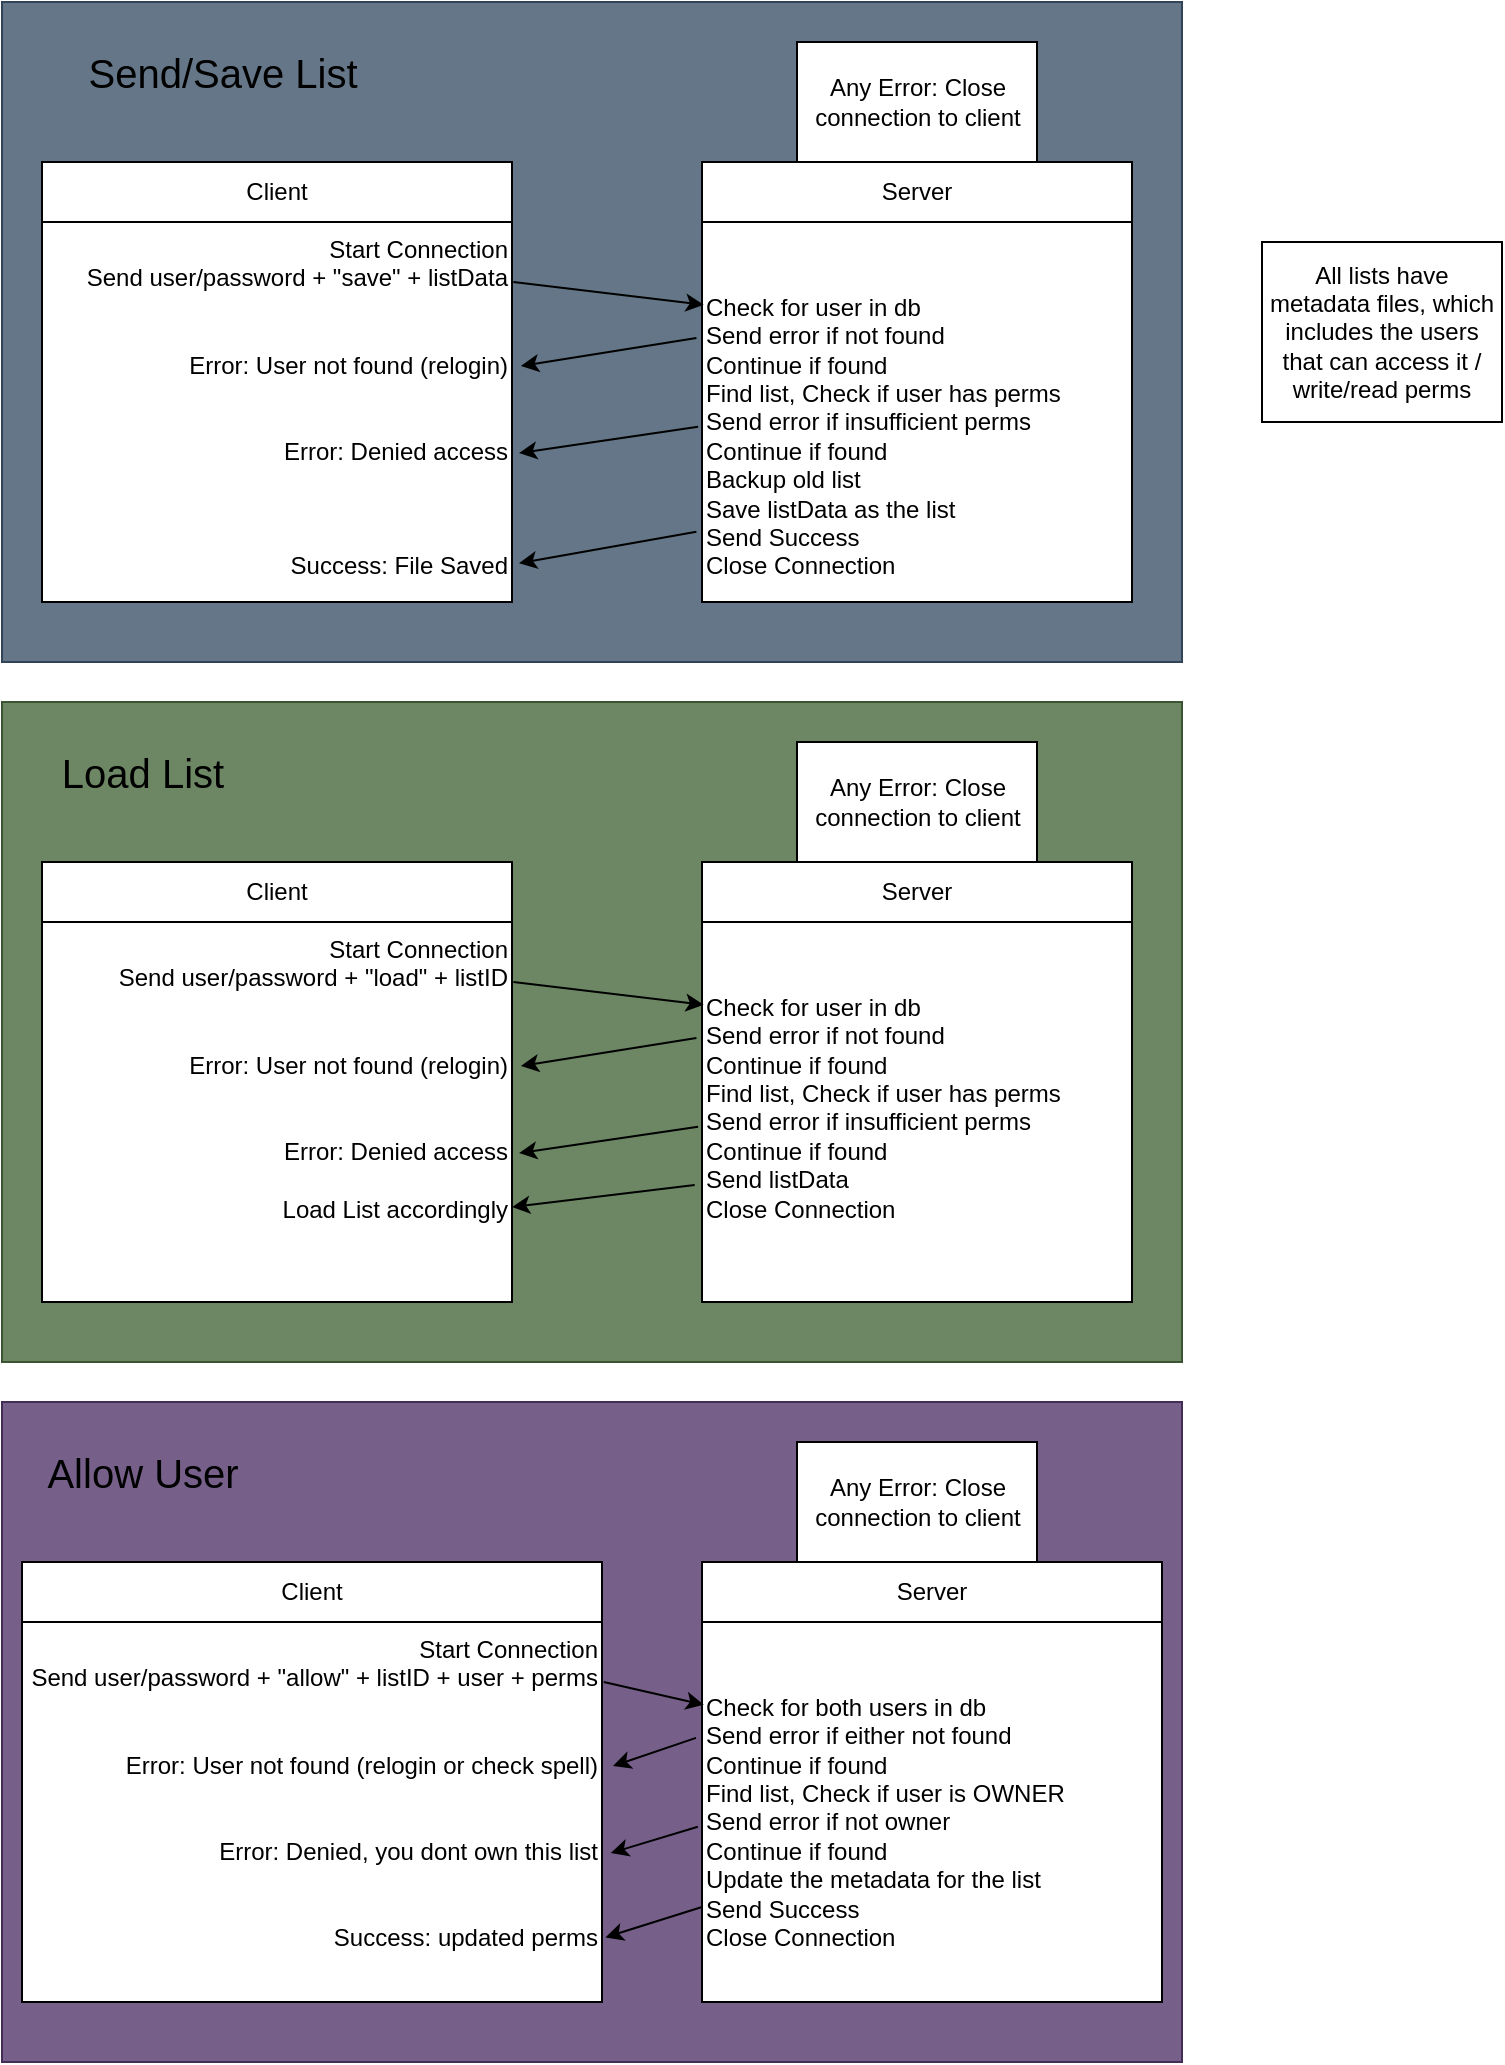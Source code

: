 <mxfile>
    <diagram id="nOQW177BidjiD76-JMUg" name="Page-1">
        <mxGraphModel dx="1637" dy="721" grid="1" gridSize="10" guides="1" tooltips="1" connect="1" arrows="1" fold="1" page="1" pageScale="1" pageWidth="850" pageHeight="1100" math="0" shadow="0">
            <root>
                <mxCell id="0"/>
                <mxCell id="1" parent="0"/>
                <mxCell id="36" value="" style="group" vertex="1" connectable="0" parent="1">
                    <mxGeometry x="90" y="80" width="590" height="330" as="geometry"/>
                </mxCell>
                <mxCell id="19" value="" style="whiteSpace=wrap;html=1;fillColor=#647687;fontColor=#ffffff;strokeColor=#314354;" vertex="1" parent="36">
                    <mxGeometry width="590" height="330" as="geometry"/>
                </mxCell>
                <mxCell id="20" value="Send/Save List" style="text;html=1;align=center;verticalAlign=middle;resizable=0;points=[];autosize=1;strokeColor=none;fillColor=none;fontSize=20;" vertex="1" parent="36">
                    <mxGeometry x="30" y="15" width="160" height="40" as="geometry"/>
                </mxCell>
                <mxCell id="10" value="" style="group" parent="1" vertex="1" connectable="0">
                    <mxGeometry x="440" y="160" width="215" height="220" as="geometry"/>
                </mxCell>
                <mxCell id="3" value="Server" style="whiteSpace=wrap;html=1;" parent="10" vertex="1">
                    <mxGeometry width="215" height="30" as="geometry"/>
                </mxCell>
                <mxCell id="7" value="&lt;br&gt;&lt;br&gt;Check for user in db&lt;br&gt;Send error if not found&lt;br&gt;Continue if found&lt;br&gt;Find list, Check if user has perms&lt;br&gt;Send error if insufficient perms&lt;br&gt;Continue if found&lt;br&gt;Backup old list&lt;br&gt;Save listData as the list&lt;br&gt;Send Success&lt;br&gt;Close Connection" style="whiteSpace=wrap;html=1;verticalAlign=top;align=left;" parent="10" vertex="1">
                    <mxGeometry y="30" width="215" height="190" as="geometry"/>
                </mxCell>
                <mxCell id="11" value="" style="group" parent="1" vertex="1" connectable="0">
                    <mxGeometry x="110" y="160" width="235" height="220" as="geometry"/>
                </mxCell>
                <mxCell id="2" value="Client" style="whiteSpace=wrap;html=1;" parent="11" vertex="1">
                    <mxGeometry width="235" height="30" as="geometry"/>
                </mxCell>
                <mxCell id="6" value="&lt;div style=&quot;&quot;&gt;&lt;span style=&quot;background-color: initial;&quot;&gt;Start Connection&lt;/span&gt;&lt;/div&gt;Send user/password + &quot;save&quot; + listData&lt;br&gt;&lt;br&gt;&lt;br&gt;Error: User not found (relogin)&lt;br&gt;&lt;br&gt;&lt;br&gt;Error: Denied access&lt;br&gt;&lt;br&gt;&lt;br&gt;&lt;br&gt;Success: File Saved" style="whiteSpace=wrap;html=1;verticalAlign=top;align=right;" parent="11" vertex="1">
                    <mxGeometry y="30" width="235" height="190" as="geometry"/>
                </mxCell>
                <mxCell id="12" style="edgeStyle=none;html=1;exitX=1.003;exitY=0.158;exitDx=0;exitDy=0;entryX=0.004;entryY=0.218;entryDx=0;entryDy=0;exitPerimeter=0;entryPerimeter=0;" parent="1" source="6" target="7" edge="1">
                    <mxGeometry relative="1" as="geometry"/>
                </mxCell>
                <mxCell id="13" style="edgeStyle=none;html=1;exitX=-0.013;exitY=0.305;exitDx=0;exitDy=0;entryX=1.019;entryY=0.379;entryDx=0;entryDy=0;entryPerimeter=0;exitPerimeter=0;" parent="1" source="7" target="6" edge="1">
                    <mxGeometry relative="1" as="geometry"/>
                </mxCell>
                <mxCell id="15" value="All lists have metadata files, which includes the users that can access it / write/read perms" style="whiteSpace=wrap;html=1;" parent="1" vertex="1">
                    <mxGeometry x="720" y="200" width="120" height="90" as="geometry"/>
                </mxCell>
                <mxCell id="16" style="edgeStyle=none;html=1;entryX=1.015;entryY=0.608;entryDx=0;entryDy=0;entryPerimeter=0;exitX=-0.009;exitY=0.539;exitDx=0;exitDy=0;exitPerimeter=0;" parent="1" source="7" target="6" edge="1">
                    <mxGeometry relative="1" as="geometry">
                        <mxPoint x="430" y="300" as="sourcePoint"/>
                    </mxGeometry>
                </mxCell>
                <mxCell id="17" style="edgeStyle=none;html=1;exitX=-0.013;exitY=0.815;exitDx=0;exitDy=0;exitPerimeter=0;entryX=1.015;entryY=0.898;entryDx=0;entryDy=0;entryPerimeter=0;" edge="1" parent="1" source="7" target="6">
                    <mxGeometry relative="1" as="geometry">
                        <mxPoint x="350" y="360" as="targetPoint"/>
                    </mxGeometry>
                </mxCell>
                <mxCell id="18" value="Any Error: Close connection to client" style="whiteSpace=wrap;html=1;" vertex="1" parent="1">
                    <mxGeometry x="487.5" y="100" width="120" height="60" as="geometry"/>
                </mxCell>
                <mxCell id="22" value="" style="group;fillColor=#6d8764;fontColor=#ffffff;strokeColor=#3A5431;" vertex="1" connectable="0" parent="1">
                    <mxGeometry x="90" y="430" width="590" height="330" as="geometry"/>
                </mxCell>
                <mxCell id="23" value="" style="whiteSpace=wrap;html=1;fillColor=#6d8764;fontColor=#ffffff;strokeColor=#3A5431;" vertex="1" parent="22">
                    <mxGeometry width="590" height="330" as="geometry"/>
                </mxCell>
                <mxCell id="24" value="Load List" style="text;html=1;align=center;verticalAlign=middle;resizable=0;points=[];autosize=1;strokeColor=none;fillColor=none;fontSize=20;" vertex="1" parent="22">
                    <mxGeometry x="20" y="15" width="100" height="40" as="geometry"/>
                </mxCell>
                <mxCell id="25" value="" style="group" vertex="1" connectable="0" parent="1">
                    <mxGeometry x="440" y="510" width="215" height="220" as="geometry"/>
                </mxCell>
                <mxCell id="26" value="Server" style="whiteSpace=wrap;html=1;" vertex="1" parent="25">
                    <mxGeometry width="215" height="30" as="geometry"/>
                </mxCell>
                <mxCell id="27" value="&lt;br&gt;&lt;br&gt;Check for user in db&lt;br&gt;Send error if not found&lt;br&gt;Continue if found&lt;br&gt;Find list, Check if user has perms&lt;br&gt;Send error if insufficient perms&lt;br&gt;Continue if found&lt;br&gt;Send listData&lt;br&gt;Close Connection" style="whiteSpace=wrap;html=1;verticalAlign=top;align=left;" vertex="1" parent="25">
                    <mxGeometry y="30" width="215" height="190" as="geometry"/>
                </mxCell>
                <mxCell id="28" value="" style="group" vertex="1" connectable="0" parent="1">
                    <mxGeometry x="110" y="510" width="235" height="220" as="geometry"/>
                </mxCell>
                <mxCell id="29" value="Client" style="whiteSpace=wrap;html=1;" vertex="1" parent="28">
                    <mxGeometry width="235" height="30" as="geometry"/>
                </mxCell>
                <mxCell id="30" value="Start Connection&lt;br&gt;Send user/password + &quot;load&quot; + listID&lt;br&gt;&lt;br&gt;&lt;br&gt;Error: User not found (relogin)&lt;br&gt;&lt;br&gt;&lt;br&gt;Error: Denied access&lt;br&gt;&lt;br&gt;Load List accordingly&lt;br&gt;&lt;div style=&quot;&quot;&gt;&lt;/div&gt;" style="whiteSpace=wrap;html=1;verticalAlign=top;align=right;" vertex="1" parent="28">
                    <mxGeometry y="30" width="235" height="190" as="geometry"/>
                </mxCell>
                <mxCell id="31" style="edgeStyle=none;html=1;exitX=1.003;exitY=0.158;exitDx=0;exitDy=0;entryX=0.004;entryY=0.218;entryDx=0;entryDy=0;exitPerimeter=0;entryPerimeter=0;" edge="1" parent="1" source="30" target="27">
                    <mxGeometry relative="1" as="geometry"/>
                </mxCell>
                <mxCell id="32" style="edgeStyle=none;html=1;exitX=-0.013;exitY=0.305;exitDx=0;exitDy=0;entryX=1.019;entryY=0.379;entryDx=0;entryDy=0;entryPerimeter=0;exitPerimeter=0;" edge="1" parent="1" source="27" target="30">
                    <mxGeometry relative="1" as="geometry"/>
                </mxCell>
                <mxCell id="33" style="edgeStyle=none;html=1;entryX=1.015;entryY=0.608;entryDx=0;entryDy=0;entryPerimeter=0;exitX=-0.009;exitY=0.539;exitDx=0;exitDy=0;exitPerimeter=0;" edge="1" parent="1" source="27" target="30">
                    <mxGeometry relative="1" as="geometry">
                        <mxPoint x="430" y="650" as="sourcePoint"/>
                    </mxGeometry>
                </mxCell>
                <mxCell id="34" style="edgeStyle=none;html=1;exitX=-0.017;exitY=0.692;exitDx=0;exitDy=0;exitPerimeter=0;entryX=1;entryY=0.75;entryDx=0;entryDy=0;" edge="1" parent="1" source="27" target="30">
                    <mxGeometry relative="1" as="geometry">
                        <mxPoint x="340" y="780" as="targetPoint"/>
                    </mxGeometry>
                </mxCell>
                <mxCell id="35" value="Any Error: Close connection to client" style="whiteSpace=wrap;html=1;" vertex="1" parent="1">
                    <mxGeometry x="487.5" y="450" width="120" height="60" as="geometry"/>
                </mxCell>
                <mxCell id="38" value="" style="group" vertex="1" connectable="0" parent="1">
                    <mxGeometry x="90" y="780" width="590" height="330" as="geometry"/>
                </mxCell>
                <mxCell id="39" value="" style="whiteSpace=wrap;html=1;fillColor=#76608a;fontColor=#ffffff;strokeColor=#432D57;" vertex="1" parent="38">
                    <mxGeometry width="590" height="330" as="geometry"/>
                </mxCell>
                <mxCell id="40" value="Allow User" style="text;html=1;align=center;verticalAlign=middle;resizable=0;points=[];autosize=1;strokeColor=none;fillColor=none;fontSize=20;" vertex="1" parent="38">
                    <mxGeometry x="10" y="15" width="120" height="40" as="geometry"/>
                </mxCell>
                <mxCell id="41" value="" style="group" vertex="1" connectable="0" parent="1">
                    <mxGeometry x="440" y="860" width="230" height="220" as="geometry"/>
                </mxCell>
                <mxCell id="42" value="Server" style="whiteSpace=wrap;html=1;" vertex="1" parent="41">
                    <mxGeometry width="230.0" height="30" as="geometry"/>
                </mxCell>
                <mxCell id="43" value="&lt;br&gt;&lt;br&gt;Check for both users in db&lt;br&gt;Send error if either not found&lt;br&gt;Continue if found&lt;br&gt;Find list, Check if user is OWNER&lt;br&gt;Send error if not owner&lt;br&gt;Continue if found&lt;br&gt;Update the metadata for the list&lt;br&gt;Send Success&lt;br&gt;Close Connection" style="whiteSpace=wrap;html=1;verticalAlign=top;align=left;" vertex="1" parent="41">
                    <mxGeometry y="30" width="230.0" height="190" as="geometry"/>
                </mxCell>
                <mxCell id="44" value="" style="group" vertex="1" connectable="0" parent="1">
                    <mxGeometry x="100" y="860" width="290" height="220" as="geometry"/>
                </mxCell>
                <mxCell id="45" value="Client" style="whiteSpace=wrap;html=1;" vertex="1" parent="44">
                    <mxGeometry width="290.0" height="30" as="geometry"/>
                </mxCell>
                <mxCell id="46" value="Start Connection&lt;br&gt;Send user/password + &quot;allow&quot; + listID + user + perms&lt;br&gt;&lt;br&gt;&lt;br&gt;Error: User not found (relogin or check spell)&lt;br&gt;&lt;br&gt;&lt;br&gt;Error: Denied, you dont own this list&lt;br&gt;&lt;br&gt;&lt;br&gt;Success: updated perms&lt;br&gt;&lt;div style=&quot;&quot;&gt;&lt;/div&gt;" style="whiteSpace=wrap;html=1;verticalAlign=top;align=right;" vertex="1" parent="44">
                    <mxGeometry y="30" width="290.0" height="190" as="geometry"/>
                </mxCell>
                <mxCell id="47" style="edgeStyle=none;html=1;exitX=1.003;exitY=0.158;exitDx=0;exitDy=0;entryX=0.004;entryY=0.218;entryDx=0;entryDy=0;exitPerimeter=0;entryPerimeter=0;" edge="1" parent="1" source="46" target="43">
                    <mxGeometry relative="1" as="geometry"/>
                </mxCell>
                <mxCell id="48" style="edgeStyle=none;html=1;exitX=-0.013;exitY=0.305;exitDx=0;exitDy=0;entryX=1.019;entryY=0.379;entryDx=0;entryDy=0;entryPerimeter=0;exitPerimeter=0;" edge="1" parent="1" source="43" target="46">
                    <mxGeometry relative="1" as="geometry"/>
                </mxCell>
                <mxCell id="49" style="edgeStyle=none;html=1;entryX=1.015;entryY=0.608;entryDx=0;entryDy=0;entryPerimeter=0;exitX=-0.009;exitY=0.539;exitDx=0;exitDy=0;exitPerimeter=0;" edge="1" parent="1" source="43" target="46">
                    <mxGeometry relative="1" as="geometry">
                        <mxPoint x="430" y="1000" as="sourcePoint"/>
                    </mxGeometry>
                </mxCell>
                <mxCell id="50" style="edgeStyle=none;html=1;exitX=0;exitY=0.75;exitDx=0;exitDy=0;entryX=1.006;entryY=0.83;entryDx=0;entryDy=0;entryPerimeter=0;" edge="1" parent="1" source="43" target="46">
                    <mxGeometry relative="1" as="geometry">
                        <mxPoint x="340" y="1130" as="targetPoint"/>
                    </mxGeometry>
                </mxCell>
                <mxCell id="51" value="Any Error: Close connection to client" style="whiteSpace=wrap;html=1;" vertex="1" parent="1">
                    <mxGeometry x="487.5" y="800" width="120" height="60" as="geometry"/>
                </mxCell>
            </root>
        </mxGraphModel>
    </diagram>
</mxfile>